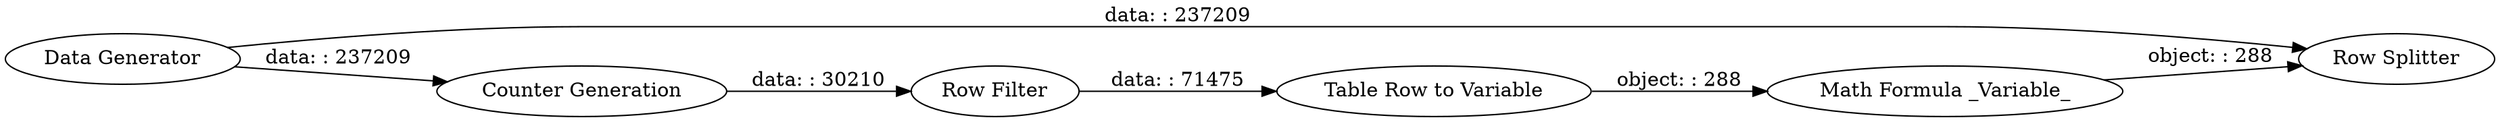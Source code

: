 digraph {
	"2215277493782913222_5" [label="Row Splitter"]
	"2215277493782913222_2" [label="Counter Generation"]
	"2215277493782913222_4" [label="Table Row to Variable"]
	"2215277493782913222_6" [label="Math Formula _Variable_"]
	"2215277493782913222_1" [label="Data Generator"]
	"2215277493782913222_3" [label="Row Filter"]
	"2215277493782913222_1" -> "2215277493782913222_2" [label="data: : 237209"]
	"2215277493782913222_2" -> "2215277493782913222_3" [label="data: : 30210"]
	"2215277493782913222_3" -> "2215277493782913222_4" [label="data: : 71475"]
	"2215277493782913222_1" -> "2215277493782913222_5" [label="data: : 237209"]
	"2215277493782913222_6" -> "2215277493782913222_5" [label="object: : 288"]
	"2215277493782913222_4" -> "2215277493782913222_6" [label="object: : 288"]
	rankdir=LR
}
